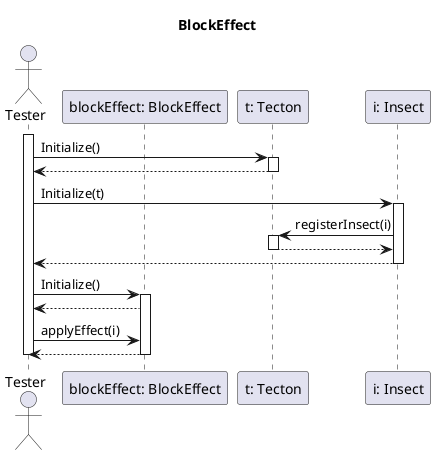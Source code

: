 @startuml Effects Init

title BlockEffect

actor "Tester" as tester
participant "blockEffect: BlockEffect" as block
participant "t: Tecton" as t
participant "i: Insect" as i

activate tester

	tester -> t: Initialize()
	activate t
	t --> tester
	deactivate t

	tester -> i: Initialize(t)
	activate i

		i-> t: registerInsect(i)
		activate t
		t --> i
		deactivate t

	tester <-- i
	deactivate i

	tester -> block: Initialize()
	activate block
	block --> tester

	tester->block: applyEffect(i)
	block-->tester
	deactivate block

deactivate tester

@enduml